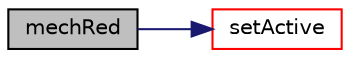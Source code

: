 digraph "mechRed"
{
  bgcolor="transparent";
  edge [fontname="Helvetica",fontsize="10",labelfontname="Helvetica",labelfontsize="10"];
  node [fontname="Helvetica",fontsize="10",shape=record];
  rankdir="LR";
  Node494 [label="mechRed",height=0.2,width=0.4,color="black", fillcolor="grey75", style="filled", fontcolor="black"];
  Node494 -> Node495 [color="midnightblue",fontsize="10",style="solid",fontname="Helvetica"];
  Node495 [label="setActive",height=0.2,width=0.4,color="red",URL="$a31065.html#ae71e63cd3274dd82ec8ffdfee91ad47e"];
}
